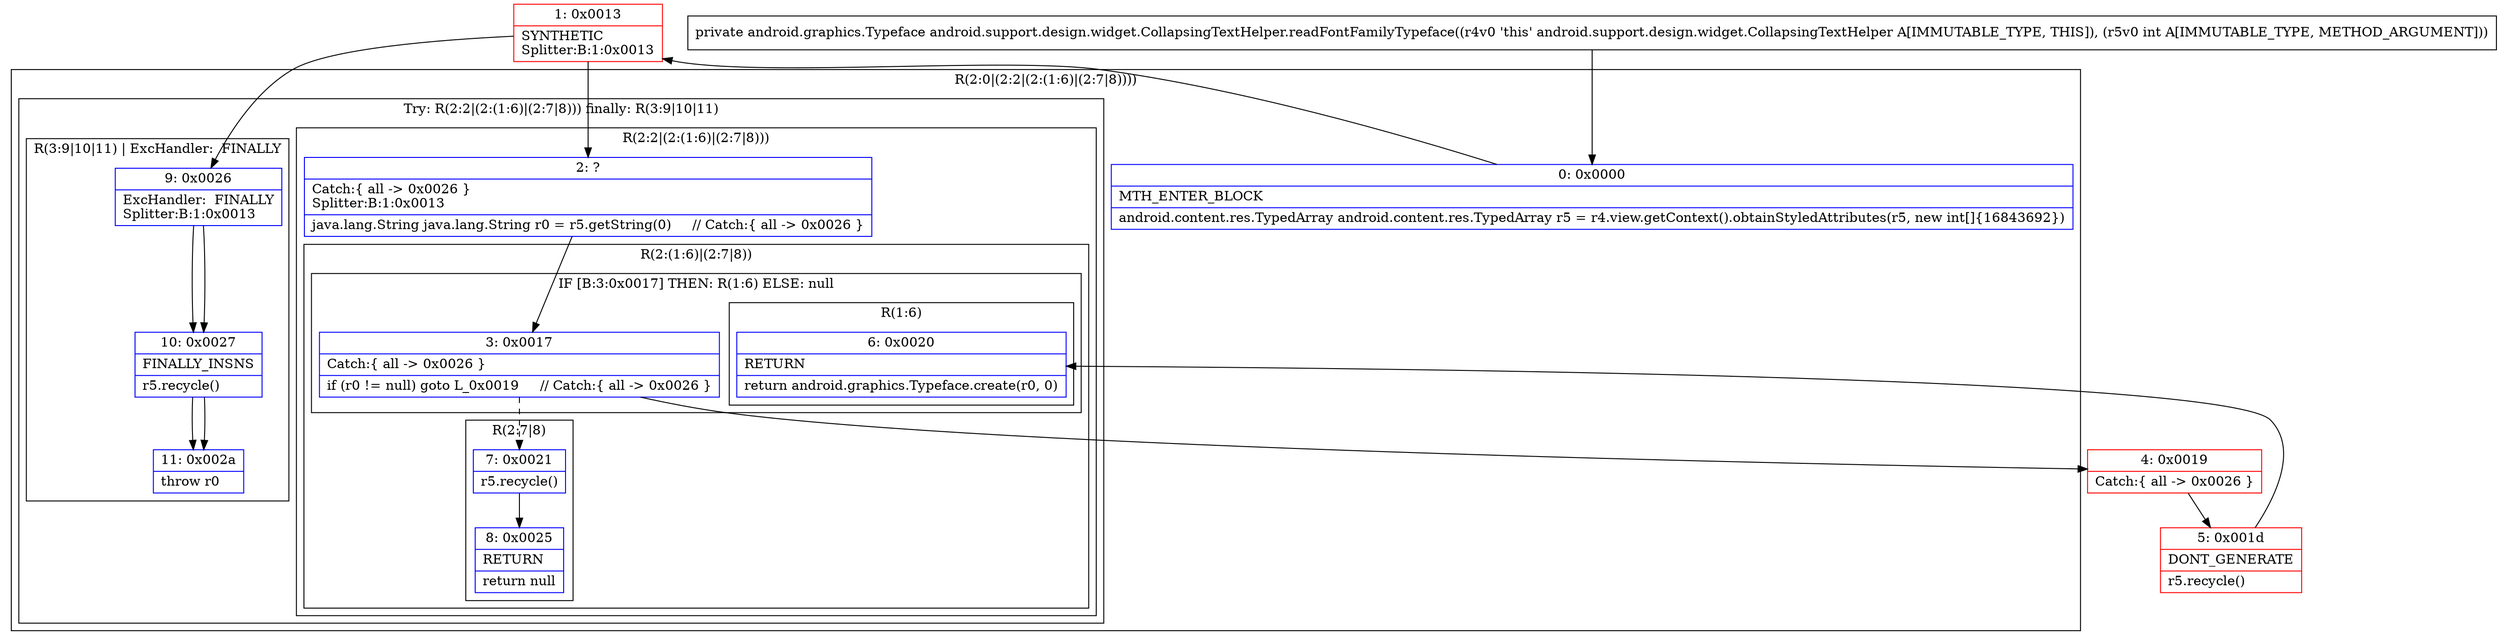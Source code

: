digraph "CFG forandroid.support.design.widget.CollapsingTextHelper.readFontFamilyTypeface(I)Landroid\/graphics\/Typeface;" {
subgraph cluster_Region_1782925101 {
label = "R(2:0|(2:2|(2:(1:6)|(2:7|8))))";
node [shape=record,color=blue];
Node_0 [shape=record,label="{0\:\ 0x0000|MTH_ENTER_BLOCK\l|android.content.res.TypedArray android.content.res.TypedArray r5 = r4.view.getContext().obtainStyledAttributes(r5, new int[]\{16843692\})\l}"];
subgraph cluster_TryCatchRegion_1712753180 {
label = "Try: R(2:2|(2:(1:6)|(2:7|8))) finally: R(3:9|10|11)";
node [shape=record,color=blue];
subgraph cluster_Region_262619874 {
label = "R(2:2|(2:(1:6)|(2:7|8)))";
node [shape=record,color=blue];
Node_2 [shape=record,label="{2\:\ ?|Catch:\{ all \-\> 0x0026 \}\lSplitter:B:1:0x0013\l|java.lang.String java.lang.String r0 = r5.getString(0)     \/\/ Catch:\{ all \-\> 0x0026 \}\l}"];
subgraph cluster_Region_1857014 {
label = "R(2:(1:6)|(2:7|8))";
node [shape=record,color=blue];
subgraph cluster_IfRegion_1193555165 {
label = "IF [B:3:0x0017] THEN: R(1:6) ELSE: null";
node [shape=record,color=blue];
Node_3 [shape=record,label="{3\:\ 0x0017|Catch:\{ all \-\> 0x0026 \}\l|if (r0 != null) goto L_0x0019     \/\/ Catch:\{ all \-\> 0x0026 \}\l}"];
subgraph cluster_Region_1914822281 {
label = "R(1:6)";
node [shape=record,color=blue];
Node_6 [shape=record,label="{6\:\ 0x0020|RETURN\l|return android.graphics.Typeface.create(r0, 0)\l}"];
}
}
subgraph cluster_Region_269279494 {
label = "R(2:7|8)";
node [shape=record,color=blue];
Node_7 [shape=record,label="{7\:\ 0x0021|r5.recycle()\l}"];
Node_8 [shape=record,label="{8\:\ 0x0025|RETURN\l|return null\l}"];
}
}
}
subgraph cluster_Region_127432492 {
label = "R(3:9|10|11) | ExcHandler:  FINALLY\l";
node [shape=record,color=blue];
Node_9 [shape=record,label="{9\:\ 0x0026|ExcHandler:  FINALLY\lSplitter:B:1:0x0013\l}"];
Node_10 [shape=record,label="{10\:\ 0x0027|FINALLY_INSNS\l|r5.recycle()\l}"];
Node_11 [shape=record,label="{11\:\ 0x002a|throw r0\l}"];
}
}
}
subgraph cluster_Region_127432492 {
label = "R(3:9|10|11) | ExcHandler:  FINALLY\l";
node [shape=record,color=blue];
Node_9 [shape=record,label="{9\:\ 0x0026|ExcHandler:  FINALLY\lSplitter:B:1:0x0013\l}"];
Node_10 [shape=record,label="{10\:\ 0x0027|FINALLY_INSNS\l|r5.recycle()\l}"];
Node_11 [shape=record,label="{11\:\ 0x002a|throw r0\l}"];
}
Node_1 [shape=record,color=red,label="{1\:\ 0x0013|SYNTHETIC\lSplitter:B:1:0x0013\l}"];
Node_4 [shape=record,color=red,label="{4\:\ 0x0019|Catch:\{ all \-\> 0x0026 \}\l}"];
Node_5 [shape=record,color=red,label="{5\:\ 0x001d|DONT_GENERATE\l|r5.recycle()\l}"];
MethodNode[shape=record,label="{private android.graphics.Typeface android.support.design.widget.CollapsingTextHelper.readFontFamilyTypeface((r4v0 'this' android.support.design.widget.CollapsingTextHelper A[IMMUTABLE_TYPE, THIS]), (r5v0 int A[IMMUTABLE_TYPE, METHOD_ARGUMENT])) }"];
MethodNode -> Node_0;
Node_0 -> Node_1;
Node_2 -> Node_3;
Node_3 -> Node_4;
Node_3 -> Node_7[style=dashed];
Node_7 -> Node_8;
Node_9 -> Node_10;
Node_10 -> Node_11;
Node_9 -> Node_10;
Node_10 -> Node_11;
Node_1 -> Node_2;
Node_1 -> Node_9;
Node_4 -> Node_5;
Node_5 -> Node_6;
}

